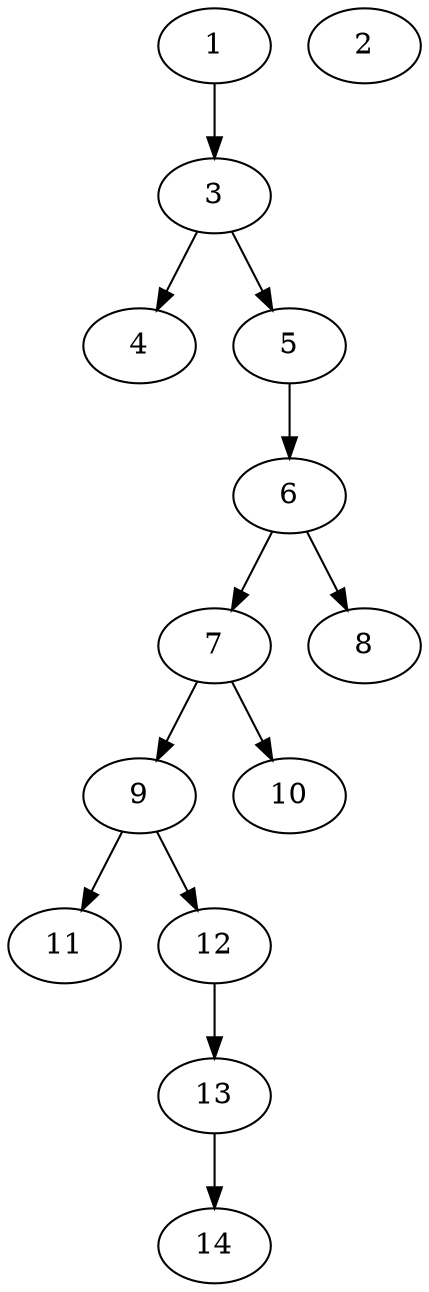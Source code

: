 // DAG (tier=1-easy, mode=data, n=14, ccr=0.329, fat=0.387, density=0.238, regular=0.633, jump=0.061, mindata=1048576, maxdata=8388608)
// DAG automatically generated by daggen at Sun Aug 24 16:33:33 2025
// /home/ermia/Project/Environments/daggen/bin/daggen --dot --ccr 0.329 --fat 0.387 --regular 0.633 --density 0.238 --jump 0.061 --mindata 1048576 --maxdata 8388608 -n 14 
digraph G {
  1 [size="23269024570726678528", alpha="0.03", expect_size="11634512285363339264"]
  1 -> 3 [size ="65204180221952"]
  2 [size="200756981906967232", alpha="0.12", expect_size="100378490953483616"]
  3 [size="544112414140942848", alpha="0.19", expect_size="272056207070471424"]
  3 -> 4 [size ="224218264371200"]
  3 -> 5 [size ="224218264371200"]
  4 [size="12295703598912402", alpha="0.18", expect_size="6147851799456201"]
  5 [size="46234262755606528000", alpha="0.02", expect_size="23117131377803264000"]
  5 -> 6 [size ="103054258995200"]
  6 [size="3329847638527663", alpha="0.20", expect_size="1664923819263831"]
  6 -> 7 [size ="237774892433408"]
  6 -> 8 [size ="237774892433408"]
  7 [size="250981670981730304000", alpha="0.13", expect_size="125490835490865152000"]
  7 -> 9 [size ="318310763724800"]
  7 -> 10 [size ="318310763724800"]
  8 [size="55453490371285221376", alpha="0.12", expect_size="27726745185642610688"]
  9 [size="577303593530980", alpha="0.14", expect_size="288651796765490"]
  9 -> 11 [size ="42053106925568"]
  9 -> 12 [size ="42053106925568"]
  10 [size="1508759620896156", alpha="0.19", expect_size="754379810448078"]
  11 [size="508175705342914592768", alpha="0.14", expect_size="254087852671457296384"]
  12 [size="299665430627221504000", alpha="0.02", expect_size="149832715313610752000"]
  12 -> 13 [size ="358245780684800"]
  13 [size="981136766726174848", alpha="0.11", expect_size="490568383363087424"]
  13 -> 14 [size ="497231392145408"]
  14 [size="917564905465874432", alpha="0.09", expect_size="458782452732937216"]
}